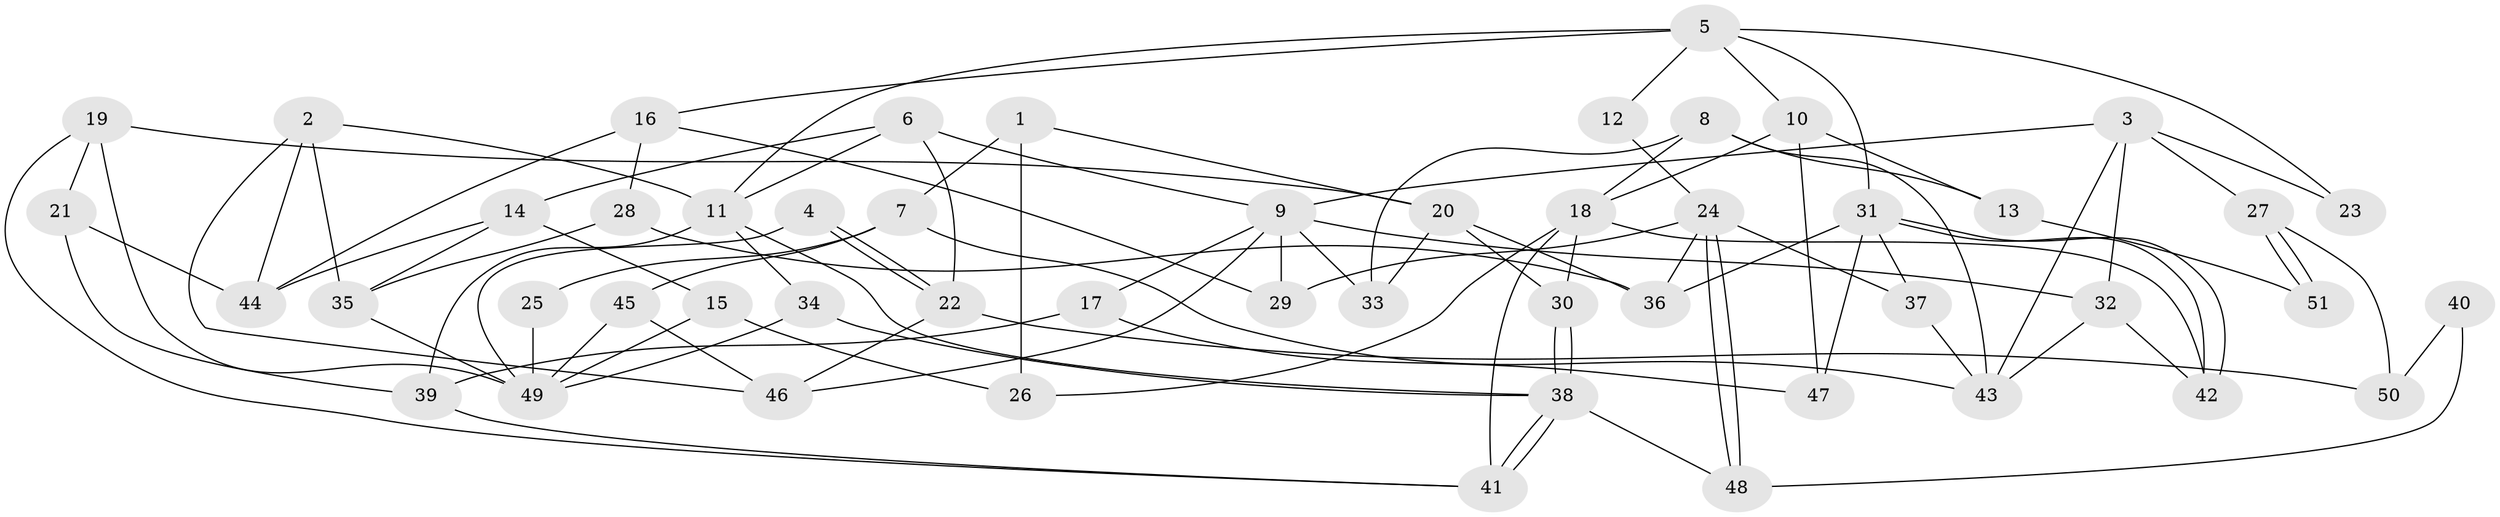 // coarse degree distribution, {4: 0.16666666666666666, 7: 0.08333333333333333, 6: 0.1111111111111111, 5: 0.2777777777777778, 2: 0.16666666666666666, 3: 0.19444444444444445}
// Generated by graph-tools (version 1.1) at 2025/37/03/04/25 23:37:05]
// undirected, 51 vertices, 102 edges
graph export_dot {
  node [color=gray90,style=filled];
  1;
  2;
  3;
  4;
  5;
  6;
  7;
  8;
  9;
  10;
  11;
  12;
  13;
  14;
  15;
  16;
  17;
  18;
  19;
  20;
  21;
  22;
  23;
  24;
  25;
  26;
  27;
  28;
  29;
  30;
  31;
  32;
  33;
  34;
  35;
  36;
  37;
  38;
  39;
  40;
  41;
  42;
  43;
  44;
  45;
  46;
  47;
  48;
  49;
  50;
  51;
  1 -- 20;
  1 -- 26;
  1 -- 7;
  2 -- 35;
  2 -- 44;
  2 -- 11;
  2 -- 46;
  3 -- 32;
  3 -- 9;
  3 -- 23;
  3 -- 27;
  3 -- 43;
  4 -- 49;
  4 -- 22;
  4 -- 22;
  5 -- 11;
  5 -- 31;
  5 -- 10;
  5 -- 12;
  5 -- 16;
  5 -- 23;
  6 -- 14;
  6 -- 11;
  6 -- 9;
  6 -- 22;
  7 -- 43;
  7 -- 25;
  7 -- 45;
  8 -- 43;
  8 -- 18;
  8 -- 13;
  8 -- 33;
  9 -- 46;
  9 -- 17;
  9 -- 29;
  9 -- 32;
  9 -- 33;
  10 -- 18;
  10 -- 13;
  10 -- 47;
  11 -- 38;
  11 -- 34;
  11 -- 39;
  12 -- 24;
  13 -- 51;
  14 -- 44;
  14 -- 35;
  14 -- 15;
  15 -- 49;
  15 -- 26;
  16 -- 29;
  16 -- 28;
  16 -- 44;
  17 -- 47;
  17 -- 39;
  18 -- 41;
  18 -- 30;
  18 -- 26;
  18 -- 42;
  19 -- 41;
  19 -- 49;
  19 -- 20;
  19 -- 21;
  20 -- 33;
  20 -- 30;
  20 -- 36;
  21 -- 39;
  21 -- 44;
  22 -- 46;
  22 -- 50;
  24 -- 37;
  24 -- 48;
  24 -- 48;
  24 -- 29;
  24 -- 36;
  25 -- 49;
  27 -- 51;
  27 -- 51;
  27 -- 50;
  28 -- 36;
  28 -- 35;
  30 -- 38;
  30 -- 38;
  31 -- 42;
  31 -- 42;
  31 -- 36;
  31 -- 37;
  31 -- 47;
  32 -- 42;
  32 -- 43;
  34 -- 38;
  34 -- 49;
  35 -- 49;
  37 -- 43;
  38 -- 41;
  38 -- 41;
  38 -- 48;
  39 -- 41;
  40 -- 48;
  40 -- 50;
  45 -- 46;
  45 -- 49;
}
